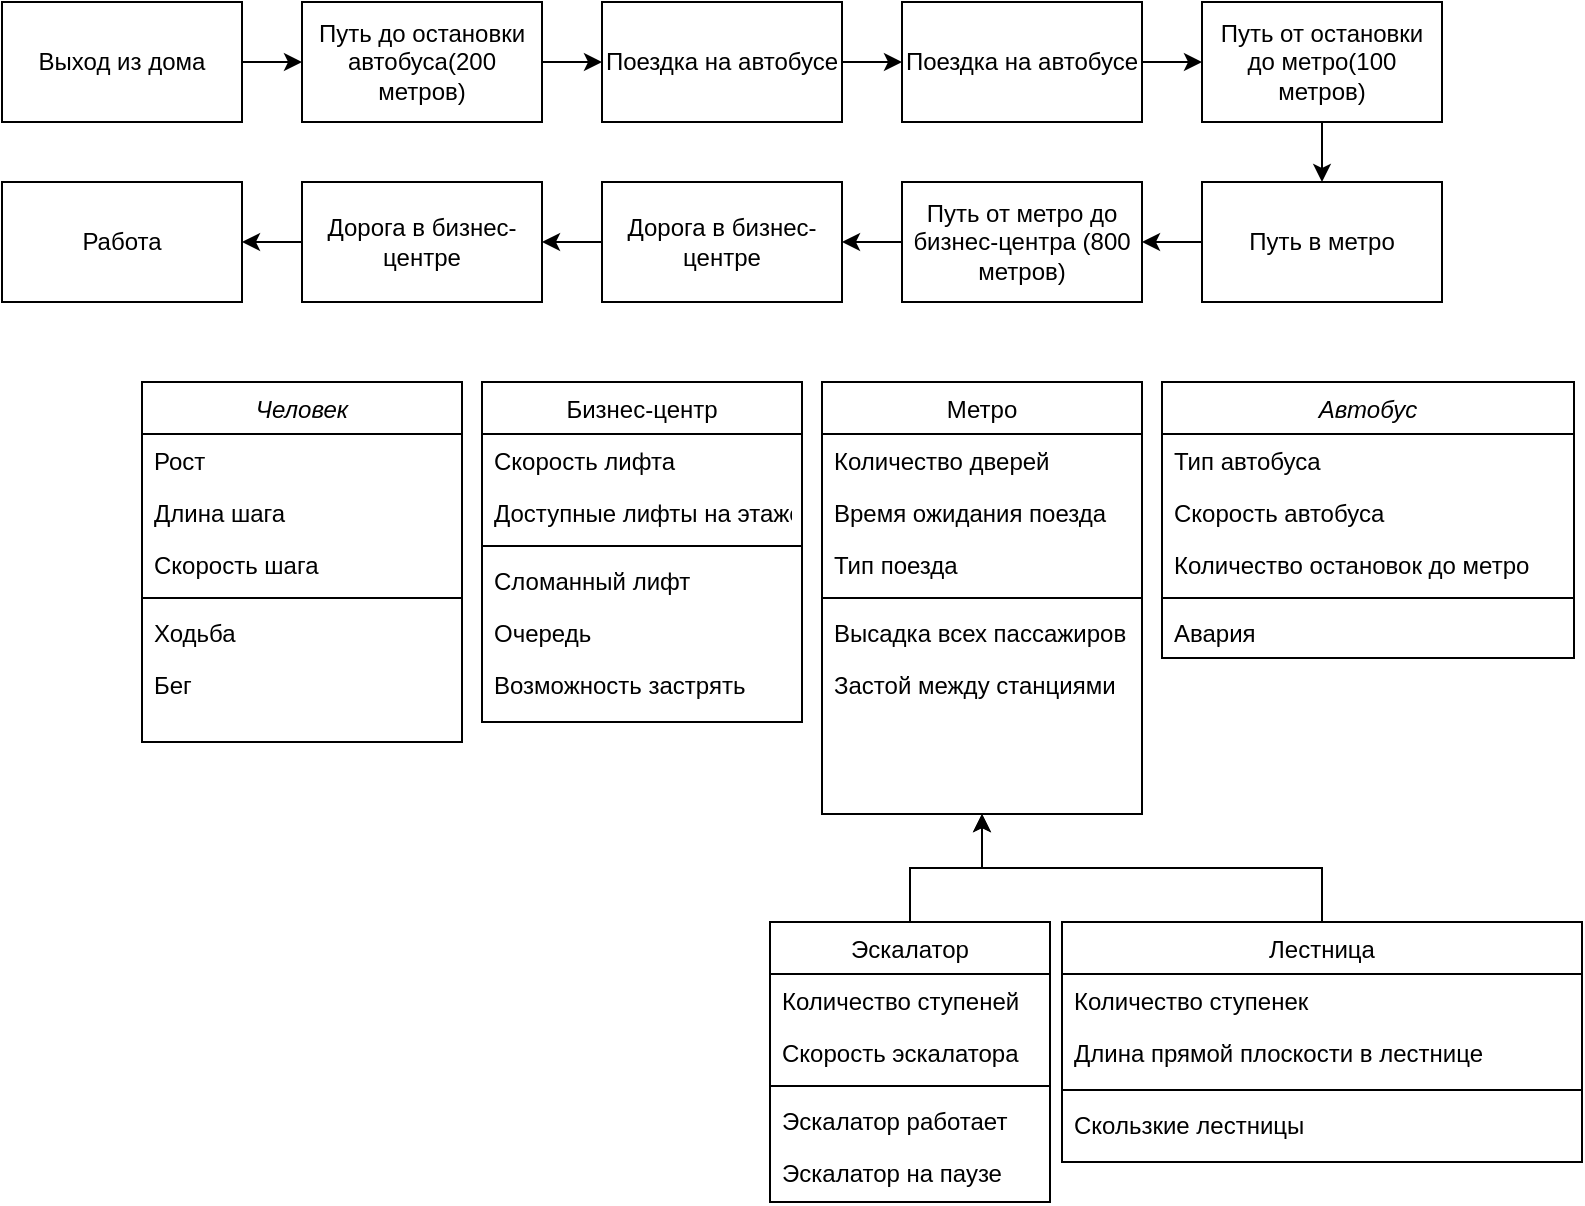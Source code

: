 <mxfile version="16.6.4" type="github">
  <diagram id="C5RBs43oDa-KdzZeNtuy" name="Page-1">
    <mxGraphModel dx="1422" dy="762" grid="1" gridSize="10" guides="1" tooltips="1" connect="1" arrows="1" fold="1" page="1" pageScale="1" pageWidth="827" pageHeight="1169" math="0" shadow="0">
      <root>
        <mxCell id="WIyWlLk6GJQsqaUBKTNV-0" />
        <mxCell id="WIyWlLk6GJQsqaUBKTNV-1" parent="WIyWlLk6GJQsqaUBKTNV-0" />
        <mxCell id="zkfFHV4jXpPFQw0GAbJ--0" value="Человек" style="swimlane;fontStyle=2;align=center;verticalAlign=top;childLayout=stackLayout;horizontal=1;startSize=26;horizontalStack=0;resizeParent=1;resizeLast=0;collapsible=1;marginBottom=0;rounded=0;shadow=0;strokeWidth=1;" parent="WIyWlLk6GJQsqaUBKTNV-1" vertex="1">
          <mxGeometry x="100" y="200" width="160" height="180" as="geometry">
            <mxRectangle x="230" y="140" width="160" height="26" as="alternateBounds" />
          </mxGeometry>
        </mxCell>
        <mxCell id="zkfFHV4jXpPFQw0GAbJ--1" value="Рост" style="text;align=left;verticalAlign=top;spacingLeft=4;spacingRight=4;overflow=hidden;rotatable=0;points=[[0,0.5],[1,0.5]];portConstraint=eastwest;" parent="zkfFHV4jXpPFQw0GAbJ--0" vertex="1">
          <mxGeometry y="26" width="160" height="26" as="geometry" />
        </mxCell>
        <mxCell id="zkfFHV4jXpPFQw0GAbJ--2" value="Длина шага" style="text;align=left;verticalAlign=top;spacingLeft=4;spacingRight=4;overflow=hidden;rotatable=0;points=[[0,0.5],[1,0.5]];portConstraint=eastwest;rounded=0;shadow=0;html=0;" parent="zkfFHV4jXpPFQw0GAbJ--0" vertex="1">
          <mxGeometry y="52" width="160" height="26" as="geometry" />
        </mxCell>
        <mxCell id="zkfFHV4jXpPFQw0GAbJ--3" value="Скорость шага" style="text;align=left;verticalAlign=top;spacingLeft=4;spacingRight=4;overflow=hidden;rotatable=0;points=[[0,0.5],[1,0.5]];portConstraint=eastwest;rounded=0;shadow=0;html=0;" parent="zkfFHV4jXpPFQw0GAbJ--0" vertex="1">
          <mxGeometry y="78" width="160" height="26" as="geometry" />
        </mxCell>
        <mxCell id="l5dL3HZtIq8Fdb8opOCV-8" value="" style="line;html=1;strokeWidth=1;align=left;verticalAlign=middle;spacingTop=-1;spacingLeft=3;spacingRight=3;rotatable=0;labelPosition=right;points=[];portConstraint=eastwest;" parent="zkfFHV4jXpPFQw0GAbJ--0" vertex="1">
          <mxGeometry y="104" width="160" height="8" as="geometry" />
        </mxCell>
        <mxCell id="l5dL3HZtIq8Fdb8opOCV-10" value="Ходьба" style="text;align=left;verticalAlign=top;spacingLeft=4;spacingRight=4;overflow=hidden;rotatable=0;points=[[0,0.5],[1,0.5]];portConstraint=eastwest;rounded=0;shadow=0;html=0;" parent="zkfFHV4jXpPFQw0GAbJ--0" vertex="1">
          <mxGeometry y="112" width="160" height="26" as="geometry" />
        </mxCell>
        <mxCell id="l5dL3HZtIq8Fdb8opOCV-11" value="Бег" style="text;align=left;verticalAlign=top;spacingLeft=4;spacingRight=4;overflow=hidden;rotatable=0;points=[[0,0.5],[1,0.5]];portConstraint=eastwest;rounded=0;shadow=0;html=0;" parent="zkfFHV4jXpPFQw0GAbJ--0" vertex="1">
          <mxGeometry y="138" width="160" height="26" as="geometry" />
        </mxCell>
        <mxCell id="l5dL3HZtIq8Fdb8opOCV-37" style="edgeStyle=orthogonalEdgeStyle;rounded=0;orthogonalLoop=1;jettySize=auto;html=1;entryX=0.5;entryY=1;entryDx=0;entryDy=0;" parent="WIyWlLk6GJQsqaUBKTNV-1" source="zkfFHV4jXpPFQw0GAbJ--6" target="zkfFHV4jXpPFQw0GAbJ--17" edge="1">
          <mxGeometry relative="1" as="geometry" />
        </mxCell>
        <mxCell id="zkfFHV4jXpPFQw0GAbJ--6" value="Лестница" style="swimlane;fontStyle=0;align=center;verticalAlign=top;childLayout=stackLayout;horizontal=1;startSize=26;horizontalStack=0;resizeParent=1;resizeLast=0;collapsible=1;marginBottom=0;rounded=0;shadow=0;strokeWidth=1;" parent="WIyWlLk6GJQsqaUBKTNV-1" vertex="1">
          <mxGeometry x="560" y="470" width="260" height="120" as="geometry">
            <mxRectangle x="130" y="380" width="160" height="26" as="alternateBounds" />
          </mxGeometry>
        </mxCell>
        <mxCell id="zkfFHV4jXpPFQw0GAbJ--7" value="Количество ступенек" style="text;align=left;verticalAlign=top;spacingLeft=4;spacingRight=4;overflow=hidden;rotatable=0;points=[[0,0.5],[1,0.5]];portConstraint=eastwest;" parent="zkfFHV4jXpPFQw0GAbJ--6" vertex="1">
          <mxGeometry y="26" width="260" height="26" as="geometry" />
        </mxCell>
        <mxCell id="zkfFHV4jXpPFQw0GAbJ--8" value="Длина прямой плоскости в лестнице" style="text;align=left;verticalAlign=top;spacingLeft=4;spacingRight=4;overflow=hidden;rotatable=0;points=[[0,0.5],[1,0.5]];portConstraint=eastwest;rounded=0;shadow=0;html=0;" parent="zkfFHV4jXpPFQw0GAbJ--6" vertex="1">
          <mxGeometry y="52" width="260" height="28" as="geometry" />
        </mxCell>
        <mxCell id="l5dL3HZtIq8Fdb8opOCV-34" value="" style="line;html=1;strokeWidth=1;align=left;verticalAlign=middle;spacingTop=-1;spacingLeft=3;spacingRight=3;rotatable=0;labelPosition=right;points=[];portConstraint=eastwest;" parent="zkfFHV4jXpPFQw0GAbJ--6" vertex="1">
          <mxGeometry y="80" width="260" height="8" as="geometry" />
        </mxCell>
        <mxCell id="l5dL3HZtIq8Fdb8opOCV-35" value="Скользкие лестницы" style="text;align=left;verticalAlign=top;spacingLeft=4;spacingRight=4;overflow=hidden;rotatable=0;points=[[0,0.5],[1,0.5]];portConstraint=eastwest;rounded=0;shadow=0;html=0;" parent="zkfFHV4jXpPFQw0GAbJ--6" vertex="1">
          <mxGeometry y="88" width="260" height="28" as="geometry" />
        </mxCell>
        <mxCell id="l5dL3HZtIq8Fdb8opOCV-36" style="edgeStyle=orthogonalEdgeStyle;rounded=0;orthogonalLoop=1;jettySize=auto;html=1;entryX=0.5;entryY=1;entryDx=0;entryDy=0;" parent="WIyWlLk6GJQsqaUBKTNV-1" source="zkfFHV4jXpPFQw0GAbJ--13" target="zkfFHV4jXpPFQw0GAbJ--17" edge="1">
          <mxGeometry relative="1" as="geometry" />
        </mxCell>
        <mxCell id="zkfFHV4jXpPFQw0GAbJ--13" value="Эскалатор" style="swimlane;fontStyle=0;align=center;verticalAlign=top;childLayout=stackLayout;horizontal=1;startSize=26;horizontalStack=0;resizeParent=1;resizeLast=0;collapsible=1;marginBottom=0;rounded=0;shadow=0;strokeWidth=1;" parent="WIyWlLk6GJQsqaUBKTNV-1" vertex="1">
          <mxGeometry x="414" y="470" width="140" height="140" as="geometry">
            <mxRectangle x="340" y="380" width="170" height="26" as="alternateBounds" />
          </mxGeometry>
        </mxCell>
        <mxCell id="zkfFHV4jXpPFQw0GAbJ--14" value="Количество ступеней" style="text;align=left;verticalAlign=top;spacingLeft=4;spacingRight=4;overflow=hidden;rotatable=0;points=[[0,0.5],[1,0.5]];portConstraint=eastwest;" parent="zkfFHV4jXpPFQw0GAbJ--13" vertex="1">
          <mxGeometry y="26" width="140" height="26" as="geometry" />
        </mxCell>
        <mxCell id="l5dL3HZtIq8Fdb8opOCV-7" value="Скорость эскалатора" style="text;align=left;verticalAlign=top;spacingLeft=4;spacingRight=4;overflow=hidden;rotatable=0;points=[[0,0.5],[1,0.5]];portConstraint=eastwest;" parent="zkfFHV4jXpPFQw0GAbJ--13" vertex="1">
          <mxGeometry y="52" width="140" height="26" as="geometry" />
        </mxCell>
        <mxCell id="l5dL3HZtIq8Fdb8opOCV-12" value="" style="line;html=1;strokeWidth=1;align=left;verticalAlign=middle;spacingTop=-1;spacingLeft=3;spacingRight=3;rotatable=0;labelPosition=right;points=[];portConstraint=eastwest;" parent="zkfFHV4jXpPFQw0GAbJ--13" vertex="1">
          <mxGeometry y="78" width="140" height="8" as="geometry" />
        </mxCell>
        <mxCell id="l5dL3HZtIq8Fdb8opOCV-13" value="Эскалатор работает" style="text;align=left;verticalAlign=top;spacingLeft=4;spacingRight=4;overflow=hidden;rotatable=0;points=[[0,0.5],[1,0.5]];portConstraint=eastwest;rounded=0;shadow=0;html=0;" parent="zkfFHV4jXpPFQw0GAbJ--13" vertex="1">
          <mxGeometry y="86" width="140" height="26" as="geometry" />
        </mxCell>
        <mxCell id="l5dL3HZtIq8Fdb8opOCV-14" value="Эскалатор на паузе" style="text;align=left;verticalAlign=top;spacingLeft=4;spacingRight=4;overflow=hidden;rotatable=0;points=[[0,0.5],[1,0.5]];portConstraint=eastwest;rounded=0;shadow=0;html=0;" parent="zkfFHV4jXpPFQw0GAbJ--13" vertex="1">
          <mxGeometry y="112" width="140" height="26" as="geometry" />
        </mxCell>
        <mxCell id="zkfFHV4jXpPFQw0GAbJ--17" value="Метро" style="swimlane;fontStyle=0;align=center;verticalAlign=top;childLayout=stackLayout;horizontal=1;startSize=26;horizontalStack=0;resizeParent=1;resizeLast=0;collapsible=1;marginBottom=0;rounded=0;shadow=0;strokeWidth=1;" parent="WIyWlLk6GJQsqaUBKTNV-1" vertex="1">
          <mxGeometry x="440" y="200" width="160" height="216" as="geometry">
            <mxRectangle x="550" y="140" width="160" height="26" as="alternateBounds" />
          </mxGeometry>
        </mxCell>
        <mxCell id="zkfFHV4jXpPFQw0GAbJ--19" value="Количество дверей" style="text;align=left;verticalAlign=top;spacingLeft=4;spacingRight=4;overflow=hidden;rotatable=0;points=[[0,0.5],[1,0.5]];portConstraint=eastwest;rounded=0;shadow=0;html=0;" parent="zkfFHV4jXpPFQw0GAbJ--17" vertex="1">
          <mxGeometry y="26" width="160" height="26" as="geometry" />
        </mxCell>
        <mxCell id="zkfFHV4jXpPFQw0GAbJ--20" value="Время ожидания поезда" style="text;align=left;verticalAlign=top;spacingLeft=4;spacingRight=4;overflow=hidden;rotatable=0;points=[[0,0.5],[1,0.5]];portConstraint=eastwest;rounded=0;shadow=0;html=0;" parent="zkfFHV4jXpPFQw0GAbJ--17" vertex="1">
          <mxGeometry y="52" width="160" height="26" as="geometry" />
        </mxCell>
        <mxCell id="zkfFHV4jXpPFQw0GAbJ--22" value="Тип поезда" style="text;align=left;verticalAlign=top;spacingLeft=4;spacingRight=4;overflow=hidden;rotatable=0;points=[[0,0.5],[1,0.5]];portConstraint=eastwest;rounded=0;shadow=0;html=0;" parent="zkfFHV4jXpPFQw0GAbJ--17" vertex="1">
          <mxGeometry y="78" width="160" height="26" as="geometry" />
        </mxCell>
        <mxCell id="zkfFHV4jXpPFQw0GAbJ--23" value="" style="line;html=1;strokeWidth=1;align=left;verticalAlign=middle;spacingTop=-1;spacingLeft=3;spacingRight=3;rotatable=0;labelPosition=right;points=[];portConstraint=eastwest;" parent="zkfFHV4jXpPFQw0GAbJ--17" vertex="1">
          <mxGeometry y="104" width="160" height="8" as="geometry" />
        </mxCell>
        <mxCell id="zkfFHV4jXpPFQw0GAbJ--24" value="Высадка всех пассажиров" style="text;align=left;verticalAlign=top;spacingLeft=4;spacingRight=4;overflow=hidden;rotatable=0;points=[[0,0.5],[1,0.5]];portConstraint=eastwest;" parent="zkfFHV4jXpPFQw0GAbJ--17" vertex="1">
          <mxGeometry y="112" width="160" height="26" as="geometry" />
        </mxCell>
        <mxCell id="zkfFHV4jXpPFQw0GAbJ--25" value="Застой между станциями" style="text;align=left;verticalAlign=top;spacingLeft=4;spacingRight=4;overflow=hidden;rotatable=0;points=[[0,0.5],[1,0.5]];portConstraint=eastwest;" parent="zkfFHV4jXpPFQw0GAbJ--17" vertex="1">
          <mxGeometry y="138" width="160" height="26" as="geometry" />
        </mxCell>
        <mxCell id="l5dL3HZtIq8Fdb8opOCV-0" value="Автобус" style="swimlane;fontStyle=2;align=center;verticalAlign=top;childLayout=stackLayout;horizontal=1;startSize=26;horizontalStack=0;resizeParent=1;resizeLast=0;collapsible=1;marginBottom=0;rounded=0;shadow=0;strokeWidth=1;" parent="WIyWlLk6GJQsqaUBKTNV-1" vertex="1">
          <mxGeometry x="610" y="200" width="206" height="138" as="geometry">
            <mxRectangle x="230" y="140" width="160" height="26" as="alternateBounds" />
          </mxGeometry>
        </mxCell>
        <mxCell id="l5dL3HZtIq8Fdb8opOCV-1" value="Тип автобуса" style="text;align=left;verticalAlign=top;spacingLeft=4;spacingRight=4;overflow=hidden;rotatable=0;points=[[0,0.5],[1,0.5]];portConstraint=eastwest;" parent="l5dL3HZtIq8Fdb8opOCV-0" vertex="1">
          <mxGeometry y="26" width="206" height="26" as="geometry" />
        </mxCell>
        <mxCell id="l5dL3HZtIq8Fdb8opOCV-2" value="Скорость автобуса" style="text;align=left;verticalAlign=top;spacingLeft=4;spacingRight=4;overflow=hidden;rotatable=0;points=[[0,0.5],[1,0.5]];portConstraint=eastwest;rounded=0;shadow=0;html=0;" parent="l5dL3HZtIq8Fdb8opOCV-0" vertex="1">
          <mxGeometry y="52" width="206" height="26" as="geometry" />
        </mxCell>
        <mxCell id="l5dL3HZtIq8Fdb8opOCV-3" value="Количество остановок до метро" style="text;align=left;verticalAlign=top;spacingLeft=4;spacingRight=4;overflow=hidden;rotatable=0;points=[[0,0.5],[1,0.5]];portConstraint=eastwest;rounded=0;shadow=0;html=0;" parent="l5dL3HZtIq8Fdb8opOCV-0" vertex="1">
          <mxGeometry y="78" width="206" height="26" as="geometry" />
        </mxCell>
        <mxCell id="l5dL3HZtIq8Fdb8opOCV-4" value="" style="line;html=1;strokeWidth=1;align=left;verticalAlign=middle;spacingTop=-1;spacingLeft=3;spacingRight=3;rotatable=0;labelPosition=right;points=[];portConstraint=eastwest;" parent="l5dL3HZtIq8Fdb8opOCV-0" vertex="1">
          <mxGeometry y="104" width="206" height="8" as="geometry" />
        </mxCell>
        <mxCell id="l5dL3HZtIq8Fdb8opOCV-5" value="Авария" style="text;align=left;verticalAlign=top;spacingLeft=4;spacingRight=4;overflow=hidden;rotatable=0;points=[[0,0.5],[1,0.5]];portConstraint=eastwest;" parent="l5dL3HZtIq8Fdb8opOCV-0" vertex="1">
          <mxGeometry y="112" width="206" height="26" as="geometry" />
        </mxCell>
        <mxCell id="l5dL3HZtIq8Fdb8opOCV-17" style="edgeStyle=orthogonalEdgeStyle;rounded=0;orthogonalLoop=1;jettySize=auto;html=1;entryX=0;entryY=0.5;entryDx=0;entryDy=0;" parent="WIyWlLk6GJQsqaUBKTNV-1" source="l5dL3HZtIq8Fdb8opOCV-15" target="l5dL3HZtIq8Fdb8opOCV-16" edge="1">
          <mxGeometry relative="1" as="geometry" />
        </mxCell>
        <mxCell id="l5dL3HZtIq8Fdb8opOCV-15" value="Выход из дома" style="rounded=0;whiteSpace=wrap;html=1;" parent="WIyWlLk6GJQsqaUBKTNV-1" vertex="1">
          <mxGeometry x="30" y="10" width="120" height="60" as="geometry" />
        </mxCell>
        <mxCell id="l5dL3HZtIq8Fdb8opOCV-19" style="edgeStyle=orthogonalEdgeStyle;rounded=0;orthogonalLoop=1;jettySize=auto;html=1;entryX=0;entryY=0.5;entryDx=0;entryDy=0;" parent="WIyWlLk6GJQsqaUBKTNV-1" source="l5dL3HZtIq8Fdb8opOCV-16" target="l5dL3HZtIq8Fdb8opOCV-18" edge="1">
          <mxGeometry relative="1" as="geometry" />
        </mxCell>
        <mxCell id="l5dL3HZtIq8Fdb8opOCV-16" value="Путь до остановки автобуса(200 метров)" style="rounded=0;whiteSpace=wrap;html=1;" parent="WIyWlLk6GJQsqaUBKTNV-1" vertex="1">
          <mxGeometry x="180" y="10" width="120" height="60" as="geometry" />
        </mxCell>
        <mxCell id="l5dL3HZtIq8Fdb8opOCV-21" style="edgeStyle=orthogonalEdgeStyle;rounded=0;orthogonalLoop=1;jettySize=auto;html=1;entryX=0;entryY=0.5;entryDx=0;entryDy=0;" parent="WIyWlLk6GJQsqaUBKTNV-1" source="l5dL3HZtIq8Fdb8opOCV-18" target="l5dL3HZtIq8Fdb8opOCV-20" edge="1">
          <mxGeometry relative="1" as="geometry" />
        </mxCell>
        <mxCell id="l5dL3HZtIq8Fdb8opOCV-18" value="Поездка на автобусе" style="rounded=0;whiteSpace=wrap;html=1;" parent="WIyWlLk6GJQsqaUBKTNV-1" vertex="1">
          <mxGeometry x="330" y="10" width="120" height="60" as="geometry" />
        </mxCell>
        <mxCell id="l5dL3HZtIq8Fdb8opOCV-23" style="edgeStyle=orthogonalEdgeStyle;rounded=0;orthogonalLoop=1;jettySize=auto;html=1;entryX=0;entryY=0.5;entryDx=0;entryDy=0;" parent="WIyWlLk6GJQsqaUBKTNV-1" source="l5dL3HZtIq8Fdb8opOCV-20" target="l5dL3HZtIq8Fdb8opOCV-22" edge="1">
          <mxGeometry relative="1" as="geometry" />
        </mxCell>
        <mxCell id="l5dL3HZtIq8Fdb8opOCV-20" value="Поездка на автобусе" style="rounded=0;whiteSpace=wrap;html=1;" parent="WIyWlLk6GJQsqaUBKTNV-1" vertex="1">
          <mxGeometry x="480" y="10" width="120" height="60" as="geometry" />
        </mxCell>
        <mxCell id="l5dL3HZtIq8Fdb8opOCV-25" style="edgeStyle=orthogonalEdgeStyle;rounded=0;orthogonalLoop=1;jettySize=auto;html=1;" parent="WIyWlLk6GJQsqaUBKTNV-1" source="l5dL3HZtIq8Fdb8opOCV-22" target="l5dL3HZtIq8Fdb8opOCV-24" edge="1">
          <mxGeometry relative="1" as="geometry" />
        </mxCell>
        <mxCell id="l5dL3HZtIq8Fdb8opOCV-22" value="Путь от остановки до метро(100 метров)" style="rounded=0;whiteSpace=wrap;html=1;" parent="WIyWlLk6GJQsqaUBKTNV-1" vertex="1">
          <mxGeometry x="630" y="10" width="120" height="60" as="geometry" />
        </mxCell>
        <mxCell id="l5dL3HZtIq8Fdb8opOCV-27" style="edgeStyle=orthogonalEdgeStyle;rounded=0;orthogonalLoop=1;jettySize=auto;html=1;" parent="WIyWlLk6GJQsqaUBKTNV-1" source="l5dL3HZtIq8Fdb8opOCV-24" target="l5dL3HZtIq8Fdb8opOCV-26" edge="1">
          <mxGeometry relative="1" as="geometry" />
        </mxCell>
        <mxCell id="l5dL3HZtIq8Fdb8opOCV-24" value="Путь в метро" style="rounded=0;whiteSpace=wrap;html=1;" parent="WIyWlLk6GJQsqaUBKTNV-1" vertex="1">
          <mxGeometry x="630" y="100" width="120" height="60" as="geometry" />
        </mxCell>
        <mxCell id="l5dL3HZtIq8Fdb8opOCV-29" value="" style="edgeStyle=orthogonalEdgeStyle;rounded=0;orthogonalLoop=1;jettySize=auto;html=1;" parent="WIyWlLk6GJQsqaUBKTNV-1" source="l5dL3HZtIq8Fdb8opOCV-26" target="l5dL3HZtIq8Fdb8opOCV-28" edge="1">
          <mxGeometry relative="1" as="geometry" />
        </mxCell>
        <mxCell id="l5dL3HZtIq8Fdb8opOCV-26" value="Путь от метро до бизнес-центра (800 метров)" style="rounded=0;whiteSpace=wrap;html=1;" parent="WIyWlLk6GJQsqaUBKTNV-1" vertex="1">
          <mxGeometry x="480" y="100" width="120" height="60" as="geometry" />
        </mxCell>
        <mxCell id="l5dL3HZtIq8Fdb8opOCV-31" value="" style="edgeStyle=orthogonalEdgeStyle;rounded=0;orthogonalLoop=1;jettySize=auto;html=1;" parent="WIyWlLk6GJQsqaUBKTNV-1" source="l5dL3HZtIq8Fdb8opOCV-28" target="l5dL3HZtIq8Fdb8opOCV-30" edge="1">
          <mxGeometry relative="1" as="geometry" />
        </mxCell>
        <mxCell id="l5dL3HZtIq8Fdb8opOCV-28" value="Дорога в бизнес-центре" style="rounded=0;whiteSpace=wrap;html=1;" parent="WIyWlLk6GJQsqaUBKTNV-1" vertex="1">
          <mxGeometry x="330" y="100" width="120" height="60" as="geometry" />
        </mxCell>
        <mxCell id="l5dL3HZtIq8Fdb8opOCV-33" value="" style="edgeStyle=orthogonalEdgeStyle;rounded=0;orthogonalLoop=1;jettySize=auto;html=1;" parent="WIyWlLk6GJQsqaUBKTNV-1" source="l5dL3HZtIq8Fdb8opOCV-30" target="l5dL3HZtIq8Fdb8opOCV-32" edge="1">
          <mxGeometry relative="1" as="geometry" />
        </mxCell>
        <mxCell id="l5dL3HZtIq8Fdb8opOCV-30" value="Дорога в бизнес-центре" style="rounded=0;whiteSpace=wrap;html=1;" parent="WIyWlLk6GJQsqaUBKTNV-1" vertex="1">
          <mxGeometry x="180" y="100" width="120" height="60" as="geometry" />
        </mxCell>
        <mxCell id="l5dL3HZtIq8Fdb8opOCV-32" value="Работа" style="rounded=0;whiteSpace=wrap;html=1;" parent="WIyWlLk6GJQsqaUBKTNV-1" vertex="1">
          <mxGeometry x="30" y="100" width="120" height="60" as="geometry" />
        </mxCell>
        <mxCell id="l5dL3HZtIq8Fdb8opOCV-38" value="Бизнес-центр" style="swimlane;fontStyle=0;align=center;verticalAlign=top;childLayout=stackLayout;horizontal=1;startSize=26;horizontalStack=0;resizeParent=1;resizeLast=0;collapsible=1;marginBottom=0;rounded=0;shadow=0;strokeWidth=1;" parent="WIyWlLk6GJQsqaUBKTNV-1" vertex="1">
          <mxGeometry x="270" y="200" width="160" height="170" as="geometry">
            <mxRectangle x="550" y="140" width="160" height="26" as="alternateBounds" />
          </mxGeometry>
        </mxCell>
        <mxCell id="l5dL3HZtIq8Fdb8opOCV-39" value="Скорость лифта" style="text;align=left;verticalAlign=top;spacingLeft=4;spacingRight=4;overflow=hidden;rotatable=0;points=[[0,0.5],[1,0.5]];portConstraint=eastwest;rounded=0;shadow=0;html=0;" parent="l5dL3HZtIq8Fdb8opOCV-38" vertex="1">
          <mxGeometry y="26" width="160" height="26" as="geometry" />
        </mxCell>
        <mxCell id="l5dL3HZtIq8Fdb8opOCV-40" value="Доступные лифты на этаже" style="text;align=left;verticalAlign=top;spacingLeft=4;spacingRight=4;overflow=hidden;rotatable=0;points=[[0,0.5],[1,0.5]];portConstraint=eastwest;rounded=0;shadow=0;html=0;" parent="l5dL3HZtIq8Fdb8opOCV-38" vertex="1">
          <mxGeometry y="52" width="160" height="26" as="geometry" />
        </mxCell>
        <mxCell id="l5dL3HZtIq8Fdb8opOCV-42" value="" style="line;html=1;strokeWidth=1;align=left;verticalAlign=middle;spacingTop=-1;spacingLeft=3;spacingRight=3;rotatable=0;labelPosition=right;points=[];portConstraint=eastwest;" parent="l5dL3HZtIq8Fdb8opOCV-38" vertex="1">
          <mxGeometry y="78" width="160" height="8" as="geometry" />
        </mxCell>
        <mxCell id="l5dL3HZtIq8Fdb8opOCV-43" value="Сломанный лифт" style="text;align=left;verticalAlign=top;spacingLeft=4;spacingRight=4;overflow=hidden;rotatable=0;points=[[0,0.5],[1,0.5]];portConstraint=eastwest;" parent="l5dL3HZtIq8Fdb8opOCV-38" vertex="1">
          <mxGeometry y="86" width="160" height="26" as="geometry" />
        </mxCell>
        <mxCell id="l5dL3HZtIq8Fdb8opOCV-44" value="Очередь" style="text;align=left;verticalAlign=top;spacingLeft=4;spacingRight=4;overflow=hidden;rotatable=0;points=[[0,0.5],[1,0.5]];portConstraint=eastwest;" parent="l5dL3HZtIq8Fdb8opOCV-38" vertex="1">
          <mxGeometry y="112" width="160" height="26" as="geometry" />
        </mxCell>
        <mxCell id="xn0cFnzo3fTDqJGrTXRj-7" value="Возможность застрять" style="text;align=left;verticalAlign=top;spacingLeft=4;spacingRight=4;overflow=hidden;rotatable=0;points=[[0,0.5],[1,0.5]];portConstraint=eastwest;" vertex="1" parent="l5dL3HZtIq8Fdb8opOCV-38">
          <mxGeometry y="138" width="160" height="26" as="geometry" />
        </mxCell>
      </root>
    </mxGraphModel>
  </diagram>
</mxfile>
